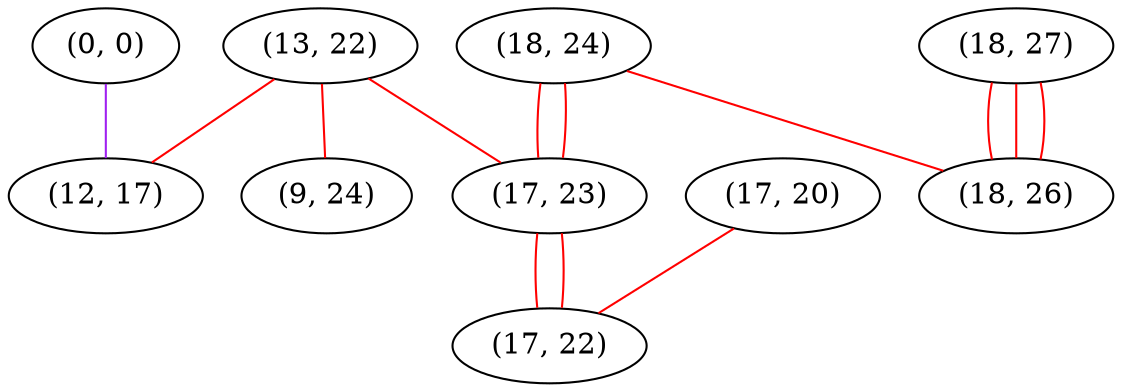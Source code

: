 graph "" {
"(13, 22)";
"(0, 0)";
"(18, 24)";
"(18, 27)";
"(17, 20)";
"(18, 26)";
"(12, 17)";
"(17, 23)";
"(17, 22)";
"(9, 24)";
"(13, 22)" -- "(9, 24)"  [color=red, key=0, weight=1];
"(13, 22)" -- "(12, 17)"  [color=red, key=0, weight=1];
"(13, 22)" -- "(17, 23)"  [color=red, key=0, weight=1];
"(0, 0)" -- "(12, 17)"  [color=purple, key=0, weight=4];
"(18, 24)" -- "(18, 26)"  [color=red, key=0, weight=1];
"(18, 24)" -- "(17, 23)"  [color=red, key=0, weight=1];
"(18, 24)" -- "(17, 23)"  [color=red, key=1, weight=1];
"(18, 27)" -- "(18, 26)"  [color=red, key=0, weight=1];
"(18, 27)" -- "(18, 26)"  [color=red, key=1, weight=1];
"(18, 27)" -- "(18, 26)"  [color=red, key=2, weight=1];
"(17, 20)" -- "(17, 22)"  [color=red, key=0, weight=1];
"(17, 23)" -- "(17, 22)"  [color=red, key=0, weight=1];
"(17, 23)" -- "(17, 22)"  [color=red, key=1, weight=1];
}
